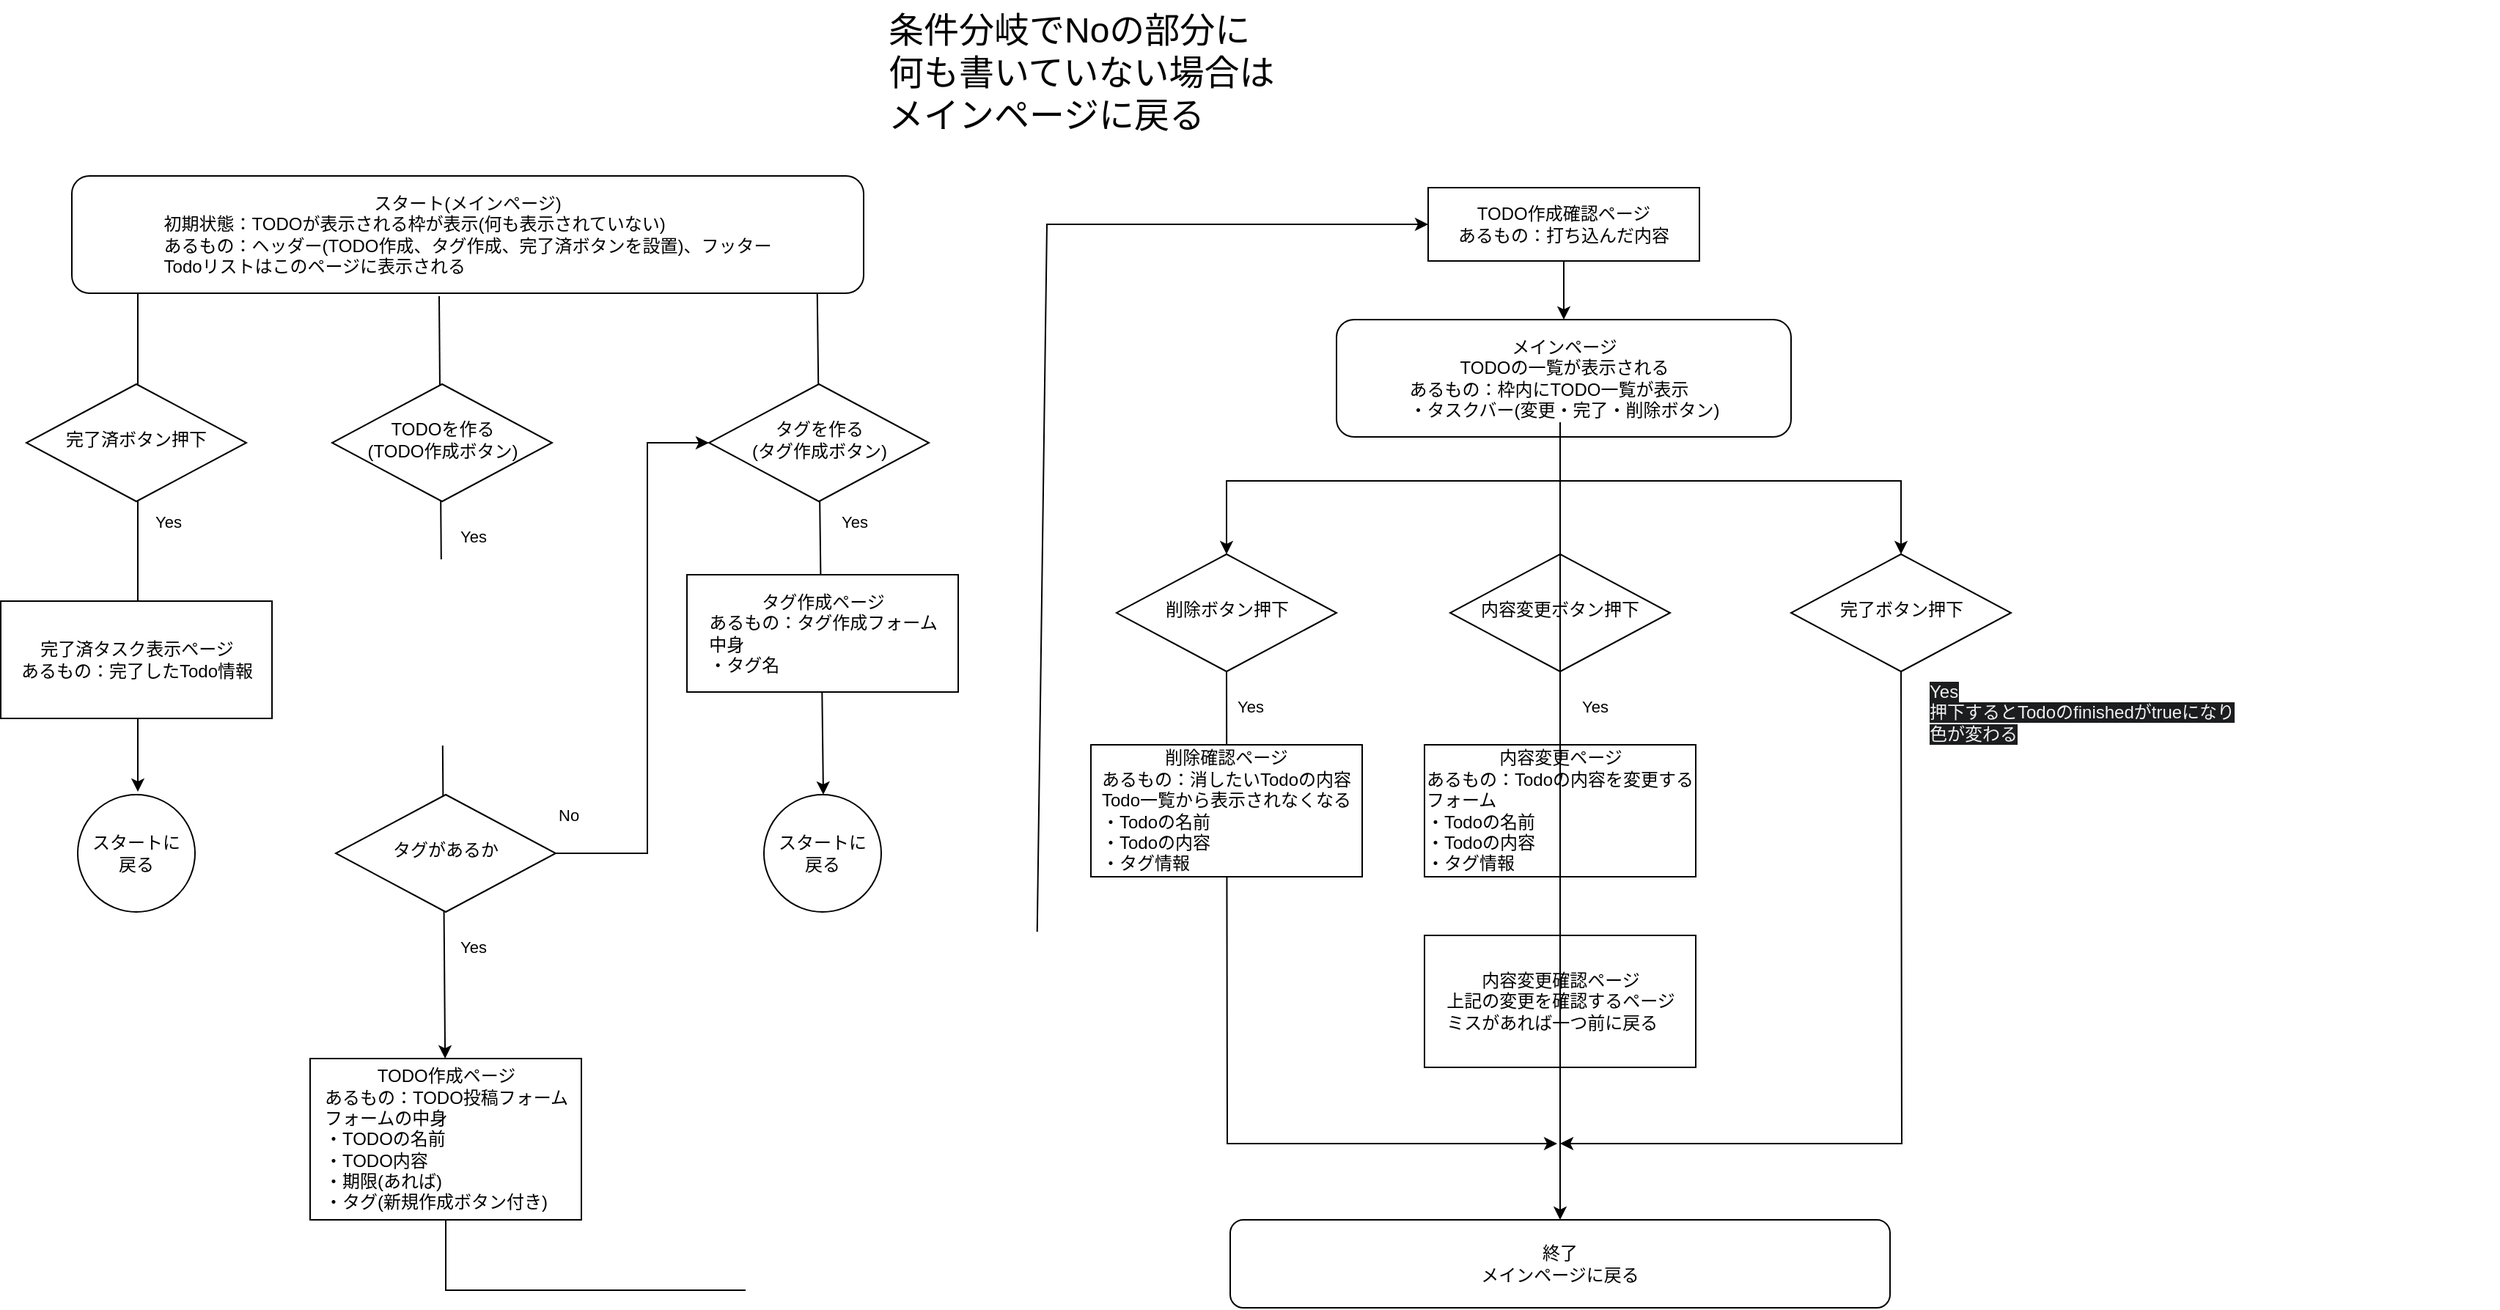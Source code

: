 <mxfile version="24.7.17">
  <diagram id="C5RBs43oDa-KdzZeNtuy" name="Page-1">
    <mxGraphModel dx="2607" dy="1649" grid="1" gridSize="10" guides="1" tooltips="1" connect="1" arrows="1" fold="1" page="1" pageScale="1" pageWidth="2339" pageHeight="3300" math="0" shadow="0">
      <root>
        <mxCell id="WIyWlLk6GJQsqaUBKTNV-0" />
        <mxCell id="WIyWlLk6GJQsqaUBKTNV-1" parent="WIyWlLk6GJQsqaUBKTNV-0" />
        <mxCell id="9SUXiFuQ6x9NMpKyhDSF-46" value="" style="endArrow=classic;html=1;rounded=0;" parent="WIyWlLk6GJQsqaUBKTNV-1" edge="1">
          <mxGeometry width="50" height="50" relative="1" as="geometry">
            <mxPoint x="840" y="610" as="sourcePoint" />
            <mxPoint x="840" y="960" as="targetPoint" />
          </mxGeometry>
        </mxCell>
        <mxCell id="9SUXiFuQ6x9NMpKyhDSF-7" value="" style="endArrow=classic;html=1;rounded=0;exitX=0.854;exitY=0.975;exitDx=0;exitDy=0;exitPerimeter=0;" parent="WIyWlLk6GJQsqaUBKTNV-1" target="OjRCZmDOrxMEn9tFRWj1-35" edge="1">
          <mxGeometry width="50" height="50" relative="1" as="geometry">
            <mxPoint x="1045.5" y="622" as="sourcePoint" />
            <mxPoint x="1049.5" y="1014" as="targetPoint" />
          </mxGeometry>
        </mxCell>
        <mxCell id="9SUXiFuQ6x9NMpKyhDSF-5" value="" style="endArrow=classic;html=1;rounded=0;exitX=0.854;exitY=0.975;exitDx=0;exitDy=0;exitPerimeter=0;" parent="WIyWlLk6GJQsqaUBKTNV-1" edge="1">
          <mxGeometry width="50" height="50" relative="1" as="geometry">
            <mxPoint x="1303.37" y="620" as="sourcePoint" />
            <mxPoint x="1307.5" y="962" as="targetPoint" />
          </mxGeometry>
        </mxCell>
        <mxCell id="OjRCZmDOrxMEn9tFRWj1-36" style="edgeStyle=orthogonalEdgeStyle;rounded=0;orthogonalLoop=1;jettySize=auto;html=1;exitX=0.5;exitY=1;exitDx=0;exitDy=0;" parent="WIyWlLk6GJQsqaUBKTNV-1" source="OjRCZmDOrxMEn9tFRWj1-35" target="OjRCZmDOrxMEn9tFRWj1-35" edge="1">
          <mxGeometry relative="1" as="geometry" />
        </mxCell>
        <mxCell id="OjRCZmDOrxMEn9tFRWj1-58" value="TODOを作る&lt;br&gt;(TODO作成ボタン)" style="rhombus;whiteSpace=wrap;html=1;shadow=0;fontFamily=Helvetica;fontSize=12;align=center;strokeWidth=1;spacing=6;spacingTop=-4;" parent="WIyWlLk6GJQsqaUBKTNV-1" vertex="1">
          <mxGeometry x="972.5" y="682" width="150" height="80" as="geometry" />
        </mxCell>
        <mxCell id="9SUXiFuQ6x9NMpKyhDSF-1" value="タグ作成ページ&lt;br&gt;&lt;div style=&quot;text-align: left;&quot;&gt;&lt;span style=&quot;background-color: initial;&quot;&gt;あるもの：タグ作成フォーム&lt;/span&gt;&lt;/div&gt;&lt;div style=&quot;text-align: left;&quot;&gt;&lt;span style=&quot;background-color: initial;&quot;&gt;中身&lt;/span&gt;&lt;/div&gt;&lt;div style=&quot;text-align: left;&quot;&gt;・タグ名&lt;/div&gt;" style="rounded=0;whiteSpace=wrap;html=1;" parent="WIyWlLk6GJQsqaUBKTNV-1" vertex="1">
          <mxGeometry x="1214.5" y="812" width="185" height="80" as="geometry" />
        </mxCell>
        <mxCell id="9SUXiFuQ6x9NMpKyhDSF-3" value="タグを作る&lt;br&gt;(タグ作成ボタン)" style="rhombus;whiteSpace=wrap;html=1;shadow=0;fontFamily=Helvetica;fontSize=12;align=center;strokeWidth=1;spacing=6;spacingTop=-4;" parent="WIyWlLk6GJQsqaUBKTNV-1" vertex="1">
          <mxGeometry x="1229.5" y="682" width="150" height="80" as="geometry" />
        </mxCell>
        <mxCell id="OjRCZmDOrxMEn9tFRWj1-35" value="TODO作成ページ&lt;br&gt;&lt;div style=&quot;text-align: left;&quot;&gt;&lt;span style=&quot;background-color: initial;&quot;&gt;あるもの：TODO投稿フォーム&lt;/span&gt;&lt;/div&gt;&lt;div style=&quot;text-align: left;&quot;&gt;&lt;span style=&quot;background-color: initial;&quot;&gt;フォームの中身&lt;/span&gt;&lt;/div&gt;&lt;div style=&quot;text-align: left;&quot;&gt;&lt;span style=&quot;background-color: initial;&quot;&gt;・TODOの名前&lt;/span&gt;&lt;/div&gt;&lt;div style=&quot;text-align: left;&quot;&gt;&lt;span style=&quot;background-color: initial;&quot;&gt;・TODO内容&lt;/span&gt;&lt;/div&gt;&lt;div style=&quot;text-align: left;&quot;&gt;&lt;span style=&quot;background-color: initial;&quot;&gt;・期限(あれば)&lt;/span&gt;&lt;/div&gt;&lt;div style=&quot;text-align: left;&quot;&gt;&lt;span style=&quot;background-color: initial;&quot;&gt;・タグ(新規作成ボタン付き)&lt;/span&gt;&lt;/div&gt;" style="rounded=0;whiteSpace=wrap;html=1;" parent="WIyWlLk6GJQsqaUBKTNV-1" vertex="1">
          <mxGeometry x="957.5" y="1142" width="185" height="110" as="geometry" />
        </mxCell>
        <mxCell id="9SUXiFuQ6x9NMpKyhDSF-8" value="タグがあるか" style="rhombus;whiteSpace=wrap;html=1;shadow=0;fontFamily=Helvetica;fontSize=12;align=center;strokeWidth=1;spacing=6;spacingTop=-4;" parent="WIyWlLk6GJQsqaUBKTNV-1" vertex="1">
          <mxGeometry x="975" y="962" width="150" height="80" as="geometry" />
        </mxCell>
        <mxCell id="9SUXiFuQ6x9NMpKyhDSF-10" value="スタートに&lt;div&gt;戻る&lt;/div&gt;" style="ellipse;whiteSpace=wrap;html=1;aspect=fixed;" parent="WIyWlLk6GJQsqaUBKTNV-1" vertex="1">
          <mxGeometry x="1267" y="962" width="80" height="80" as="geometry" />
        </mxCell>
        <mxCell id="9SUXiFuQ6x9NMpKyhDSF-11" value="" style="endArrow=classic;html=1;rounded=0;exitX=1;exitY=0.5;exitDx=0;exitDy=0;entryX=0;entryY=0.5;entryDx=0;entryDy=0;" parent="WIyWlLk6GJQsqaUBKTNV-1" source="9SUXiFuQ6x9NMpKyhDSF-8" target="9SUXiFuQ6x9NMpKyhDSF-3" edge="1">
          <mxGeometry width="50" height="50" relative="1" as="geometry">
            <mxPoint x="1267.5" y="1142" as="sourcePoint" />
            <mxPoint x="1317.5" y="1092" as="targetPoint" />
            <Array as="points">
              <mxPoint x="1187.5" y="1002" />
              <mxPoint x="1187.5" y="722" />
            </Array>
          </mxGeometry>
        </mxCell>
        <mxCell id="9SUXiFuQ6x9NMpKyhDSF-12" value="&lt;div style=&quot;text-align: center;&quot;&gt;&lt;span style=&quot;background-color: initial; font-size: 11px; text-wrap: nowrap;&quot;&gt;Yes&lt;/span&gt;&lt;/div&gt;" style="text;whiteSpace=wrap;html=1;" parent="WIyWlLk6GJQsqaUBKTNV-1" vertex="1">
          <mxGeometry x="1057.5" y="772" width="50" height="40" as="geometry" />
        </mxCell>
        <mxCell id="9SUXiFuQ6x9NMpKyhDSF-13" value="&lt;div style=&quot;font-size: 24px;&quot;&gt;&lt;span style=&quot;background-color: initial; text-wrap: nowrap;&quot;&gt;&lt;font style=&quot;font-size: 24px;&quot;&gt;条件分岐でNoの部分に&lt;/font&gt;&lt;/span&gt;&lt;/div&gt;&lt;div style=&quot;font-size: 24px;&quot;&gt;&lt;font style=&quot;font-size: 24px;&quot;&gt;&lt;span style=&quot;background-color: initial; text-wrap: nowrap;&quot;&gt;何も書いていない場合は&lt;/span&gt;&lt;/font&gt;&lt;/div&gt;&lt;div style=&quot;font-size: 24px;&quot;&gt;&lt;font style=&quot;font-size: 24px;&quot;&gt;&lt;span style=&quot;background-color: initial; text-wrap: nowrap;&quot;&gt;メインページ&lt;/span&gt;&lt;span style=&quot;text-wrap: nowrap; background-color: initial;&quot;&gt;に戻る&lt;/span&gt;&lt;/font&gt;&lt;/div&gt;" style="text;whiteSpace=wrap;html=1;align=left;" parent="WIyWlLk6GJQsqaUBKTNV-1" vertex="1">
          <mxGeometry x="1350" y="420" width="277.5" height="130" as="geometry" />
        </mxCell>
        <mxCell id="9SUXiFuQ6x9NMpKyhDSF-14" value="&lt;div style=&quot;text-align: center;&quot;&gt;&lt;span style=&quot;background-color: initial; font-size: 11px; text-wrap: nowrap;&quot;&gt;Yes&lt;/span&gt;&lt;/div&gt;" style="text;whiteSpace=wrap;html=1;" parent="WIyWlLk6GJQsqaUBKTNV-1" vertex="1">
          <mxGeometry x="1057.5" y="1052" width="50" height="40" as="geometry" />
        </mxCell>
        <mxCell id="9SUXiFuQ6x9NMpKyhDSF-15" value="&lt;div style=&quot;text-align: center;&quot;&gt;&lt;span style=&quot;background-color: initial; font-size: 11px; text-wrap: nowrap;&quot;&gt;Yes&lt;/span&gt;&lt;/div&gt;" style="text;whiteSpace=wrap;html=1;" parent="WIyWlLk6GJQsqaUBKTNV-1" vertex="1">
          <mxGeometry x="1317.5" y="762" width="50" height="40" as="geometry" />
        </mxCell>
        <mxCell id="9SUXiFuQ6x9NMpKyhDSF-24" value="&lt;div style=&quot;text-align: center;&quot;&gt;&lt;span style=&quot;background-color: initial; font-size: 11px; text-wrap: nowrap;&quot;&gt;No&lt;/span&gt;&lt;/div&gt;" style="text;whiteSpace=wrap;html=1;" parent="WIyWlLk6GJQsqaUBKTNV-1" vertex="1">
          <mxGeometry x="1125" y="962" width="50" height="40" as="geometry" />
        </mxCell>
        <mxCell id="9SUXiFuQ6x9NMpKyhDSF-44" value="完了済ボタン押下" style="rhombus;whiteSpace=wrap;html=1;shadow=0;fontFamily=Helvetica;fontSize=12;align=center;strokeWidth=1;spacing=6;spacingTop=-4;" parent="WIyWlLk6GJQsqaUBKTNV-1" vertex="1">
          <mxGeometry x="764" y="682" width="150" height="80" as="geometry" />
        </mxCell>
        <mxCell id="9SUXiFuQ6x9NMpKyhDSF-45" value="完了済タスク表示ページ&lt;div&gt;あるもの：完了したTodo情報&lt;/div&gt;" style="rounded=0;whiteSpace=wrap;html=1;" parent="WIyWlLk6GJQsqaUBKTNV-1" vertex="1">
          <mxGeometry x="746.5" y="830" width="185" height="80" as="geometry" />
        </mxCell>
        <mxCell id="9SUXiFuQ6x9NMpKyhDSF-47" value="スタートに&lt;div&gt;戻る&lt;/div&gt;" style="ellipse;whiteSpace=wrap;html=1;aspect=fixed;" parent="WIyWlLk6GJQsqaUBKTNV-1" vertex="1">
          <mxGeometry x="799" y="962" width="80" height="80" as="geometry" />
        </mxCell>
        <mxCell id="9SUXiFuQ6x9NMpKyhDSF-51" value="スタート(メインページ)&lt;br&gt;&lt;div style=&quot;text-align: left;&quot;&gt;&lt;span style=&quot;background-color: initial;&quot;&gt;初期状態：TODOが表示される枠が表示(何も表示されていない)&lt;/span&gt;&lt;/div&gt;&lt;div style=&quot;text-align: left;&quot;&gt;あるもの：ヘッダー(TODO作成、タグ作成、完了済ボタンを設置)、フッター&lt;/div&gt;&lt;div style=&quot;text-align: left;&quot;&gt;Todoリストはこのページに表示される&lt;/div&gt;" style="rounded=1;whiteSpace=wrap;html=1;fontSize=12;glass=0;strokeWidth=1;shadow=0;align=center;" parent="WIyWlLk6GJQsqaUBKTNV-1" vertex="1">
          <mxGeometry x="795" y="540" width="540" height="80" as="geometry" />
        </mxCell>
        <mxCell id="9SUXiFuQ6x9NMpKyhDSF-52" value="&lt;div style=&quot;text-align: center;&quot;&gt;&lt;span style=&quot;background-color: initial; font-size: 11px; text-wrap: nowrap;&quot;&gt;Yes&lt;/span&gt;&lt;/div&gt;" style="text;whiteSpace=wrap;html=1;" parent="WIyWlLk6GJQsqaUBKTNV-1" vertex="1">
          <mxGeometry x="850" y="762" width="50" height="40" as="geometry" />
        </mxCell>
        <mxCell id="rF5VtRmdHatiM0bZJOoB-0" value="" style="endArrow=classic;html=1;rounded=0;exitX=0.5;exitY=1;exitDx=0;exitDy=0;" edge="1" parent="WIyWlLk6GJQsqaUBKTNV-1" source="rF5VtRmdHatiM0bZJOoB-7">
          <mxGeometry width="50" height="50" relative="1" as="geometry">
            <mxPoint x="1582" y="888" as="sourcePoint" />
            <mxPoint x="1808" y="1200" as="targetPoint" />
            <Array as="points">
              <mxPoint x="1583" y="1200" />
            </Array>
          </mxGeometry>
        </mxCell>
        <mxCell id="rF5VtRmdHatiM0bZJOoB-1" value="" style="endArrow=classic;html=1;rounded=0;exitX=0.5;exitY=1;exitDx=0;exitDy=0;" edge="1" parent="WIyWlLk6GJQsqaUBKTNV-1" source="rF5VtRmdHatiM0bZJOoB-8">
          <mxGeometry width="50" height="50" relative="1" as="geometry">
            <mxPoint x="1827.5" y="1028" as="sourcePoint" />
            <mxPoint x="1810" y="1200" as="targetPoint" />
            <Array as="points">
              <mxPoint x="2043" y="1200" />
            </Array>
          </mxGeometry>
        </mxCell>
        <mxCell id="rF5VtRmdHatiM0bZJOoB-3" value="内容変更ボタン押下" style="rhombus;whiteSpace=wrap;html=1;shadow=0;fontFamily=Helvetica;fontSize=12;align=center;strokeWidth=1;spacing=6;spacingTop=-4;" vertex="1" parent="WIyWlLk6GJQsqaUBKTNV-1">
          <mxGeometry x="1735" y="798" width="150" height="80" as="geometry" />
        </mxCell>
        <mxCell id="rF5VtRmdHatiM0bZJOoB-4" value="&lt;div style=&quot;text-align: center;&quot;&gt;&lt;br&gt;&lt;/div&gt;" style="text;whiteSpace=wrap;html=1;" vertex="1" parent="WIyWlLk6GJQsqaUBKTNV-1">
          <mxGeometry x="1587.5" y="668" width="50" height="40" as="geometry" />
        </mxCell>
        <mxCell id="rF5VtRmdHatiM0bZJOoB-5" value="&lt;div style=&quot;text-align: center;&quot;&gt;&lt;span style=&quot;background-color: initial; font-size: 11px; text-wrap: nowrap;&quot;&gt;Yes&lt;/span&gt;&lt;/div&gt;" style="text;whiteSpace=wrap;html=1;" vertex="1" parent="WIyWlLk6GJQsqaUBKTNV-1">
          <mxGeometry x="1822.5" y="888" width="50" height="40" as="geometry" />
        </mxCell>
        <mxCell id="rF5VtRmdHatiM0bZJOoB-6" value="" style="endArrow=classic;html=1;rounded=0;entryX=0.5;entryY=0;entryDx=0;entryDy=0;" edge="1" parent="WIyWlLk6GJQsqaUBKTNV-1" target="rF5VtRmdHatiM0bZJOoB-8">
          <mxGeometry width="50" height="50" relative="1" as="geometry">
            <mxPoint x="1807.5" y="748" as="sourcePoint" />
            <mxPoint x="1957.5" y="738" as="targetPoint" />
            <Array as="points">
              <mxPoint x="2042.5" y="748" />
            </Array>
          </mxGeometry>
        </mxCell>
        <mxCell id="rF5VtRmdHatiM0bZJOoB-7" value="削除ボタン押下" style="rhombus;whiteSpace=wrap;html=1;shadow=0;fontFamily=Helvetica;fontSize=12;align=center;strokeWidth=1;spacing=6;spacingTop=-4;" vertex="1" parent="WIyWlLk6GJQsqaUBKTNV-1">
          <mxGeometry x="1507.5" y="798" width="150" height="80" as="geometry" />
        </mxCell>
        <mxCell id="rF5VtRmdHatiM0bZJOoB-8" value="完了ボタン押下" style="rhombus;whiteSpace=wrap;html=1;shadow=0;fontFamily=Helvetica;fontSize=12;align=center;strokeWidth=1;spacing=6;spacingTop=-4;" vertex="1" parent="WIyWlLk6GJQsqaUBKTNV-1">
          <mxGeometry x="1967.5" y="798" width="150" height="80" as="geometry" />
        </mxCell>
        <mxCell id="rF5VtRmdHatiM0bZJOoB-9" value="" style="endArrow=classic;html=1;rounded=0;entryX=0.5;entryY=0;entryDx=0;entryDy=0;" edge="1" parent="WIyWlLk6GJQsqaUBKTNV-1" target="rF5VtRmdHatiM0bZJOoB-7">
          <mxGeometry width="50" height="50" relative="1" as="geometry">
            <mxPoint x="1807.5" y="748" as="sourcePoint" />
            <mxPoint x="2012.5" y="808" as="targetPoint" />
            <Array as="points">
              <mxPoint x="1582.5" y="748" />
            </Array>
          </mxGeometry>
        </mxCell>
        <mxCell id="rF5VtRmdHatiM0bZJOoB-10" value="&lt;span style=&quot;text-align: left;&quot;&gt;メインページ&lt;/span&gt;&lt;div&gt;&lt;span style=&quot;text-align: left;&quot;&gt;TODOの一覧が表示される&lt;/span&gt;&lt;div style=&quot;text-align: left;&quot;&gt;あるもの：枠内にTODO一覧が表示&lt;br&gt;・タスクバー(変更・完了・削除ボタン)&lt;/div&gt;&lt;/div&gt;" style="rounded=1;whiteSpace=wrap;html=1;" vertex="1" parent="WIyWlLk6GJQsqaUBKTNV-1">
          <mxGeometry x="1657.5" y="638" width="310" height="80" as="geometry" />
        </mxCell>
        <mxCell id="rF5VtRmdHatiM0bZJOoB-11" value="TODO作成確認ページ&lt;br&gt;&lt;div style=&quot;text-align: left;&quot;&gt;&lt;span style=&quot;background-color: initial;&quot;&gt;あるもの：打ち込んだ内容&lt;/span&gt;&lt;/div&gt;" style="rounded=0;whiteSpace=wrap;html=1;" vertex="1" parent="WIyWlLk6GJQsqaUBKTNV-1">
          <mxGeometry x="1720" y="548" width="185" height="50" as="geometry" />
        </mxCell>
        <mxCell id="rF5VtRmdHatiM0bZJOoB-12" value="" style="endArrow=classic;html=1;rounded=0;entryX=0.5;entryY=0;entryDx=0;entryDy=0;exitX=0.5;exitY=1;exitDx=0;exitDy=0;" edge="1" parent="WIyWlLk6GJQsqaUBKTNV-1" source="rF5VtRmdHatiM0bZJOoB-11" target="rF5VtRmdHatiM0bZJOoB-10">
          <mxGeometry width="50" height="50" relative="1" as="geometry">
            <mxPoint x="1857.5" y="618" as="sourcePoint" />
            <mxPoint x="1812.5" y="598" as="targetPoint" />
          </mxGeometry>
        </mxCell>
        <mxCell id="rF5VtRmdHatiM0bZJOoB-13" value="削除確認ページ&lt;br&gt;&lt;div style=&quot;text-align: left;&quot;&gt;&lt;span style=&quot;background-color: initial;&quot;&gt;あるもの：消したいTodoの内容&lt;br&gt;Todo一覧から表示されなくなる&lt;/span&gt;&lt;/div&gt;&lt;div style=&quot;text-align: left;&quot;&gt;&lt;span style=&quot;background-color: initial;&quot;&gt;・Todoの名前&lt;/span&gt;&lt;/div&gt;&lt;div style=&quot;text-align: left;&quot;&gt;&lt;span style=&quot;background-color: initial;&quot;&gt;・Todoの内容&lt;/span&gt;&lt;/div&gt;&lt;div style=&quot;text-align: left;&quot;&gt;&lt;span style=&quot;background-color: initial;&quot;&gt;・タグ情報&lt;/span&gt;&lt;/div&gt;" style="rounded=0;whiteSpace=wrap;html=1;" vertex="1" parent="WIyWlLk6GJQsqaUBKTNV-1">
          <mxGeometry x="1490" y="928" width="185" height="90" as="geometry" />
        </mxCell>
        <mxCell id="rF5VtRmdHatiM0bZJOoB-14" value="内容変更ページ&lt;br&gt;&lt;div style=&quot;text-align: left;&quot;&gt;&lt;span style=&quot;background-color: initial;&quot;&gt;あるもの：Todoの内容を変更するフォーム&lt;br&gt;&lt;/span&gt;&lt;/div&gt;&lt;div style=&quot;text-align: left;&quot;&gt;&lt;span style=&quot;background-color: initial;&quot;&gt;・Todoの名前&lt;/span&gt;&lt;/div&gt;&lt;div style=&quot;text-align: left;&quot;&gt;&lt;span style=&quot;background-color: initial;&quot;&gt;・Todoの内容&lt;/span&gt;&lt;/div&gt;&lt;div style=&quot;text-align: left;&quot;&gt;&lt;span style=&quot;background-color: initial;&quot;&gt;・タグ情報&lt;/span&gt;&lt;/div&gt;" style="rounded=0;whiteSpace=wrap;html=1;" vertex="1" parent="WIyWlLk6GJQsqaUBKTNV-1">
          <mxGeometry x="1717.5" y="928" width="185" height="90" as="geometry" />
        </mxCell>
        <mxCell id="rF5VtRmdHatiM0bZJOoB-15" value="内容変更確認ページ&lt;br&gt;&lt;div style=&quot;text-align: left;&quot;&gt;上記の変更を確認するページ&lt;/div&gt;&lt;div style=&quot;text-align: left;&quot;&gt;ミスがあれば一つ前に戻る&lt;/div&gt;" style="rounded=0;whiteSpace=wrap;html=1;" vertex="1" parent="WIyWlLk6GJQsqaUBKTNV-1">
          <mxGeometry x="1717.5" y="1058" width="185" height="90" as="geometry" />
        </mxCell>
        <mxCell id="rF5VtRmdHatiM0bZJOoB-16" value="&lt;span style=&quot;color: rgb(240, 240, 240); font-family: Helvetica; font-size: 12px; font-style: normal; font-variant-ligatures: normal; font-variant-caps: normal; font-weight: 400; letter-spacing: normal; orphans: 2; text-align: left; text-indent: 0px; text-transform: none; widows: 2; word-spacing: 0px; -webkit-text-stroke-width: 0px; white-space: normal; background-color: rgb(27, 29, 30); text-decoration-thickness: initial; text-decoration-style: initial; text-decoration-color: initial; display: inline !important; float: none;&quot;&gt;Yes&lt;br&gt;押下するとTodoのfinishedがtrueになり&lt;/span&gt;&lt;div&gt;&lt;span style=&quot;color: rgb(240, 240, 240); font-family: Helvetica; font-size: 12px; font-style: normal; font-variant-ligatures: normal; font-variant-caps: normal; font-weight: 400; letter-spacing: normal; orphans: 2; text-align: left; text-indent: 0px; text-transform: none; widows: 2; word-spacing: 0px; -webkit-text-stroke-width: 0px; white-space: normal; background-color: rgb(27, 29, 30); text-decoration-thickness: initial; text-decoration-style: initial; text-decoration-color: initial; display: inline !important; float: none;&quot;&gt;色が変わる&lt;/span&gt;&lt;/div&gt;" style="text;whiteSpace=wrap;html=1;" vertex="1" parent="WIyWlLk6GJQsqaUBKTNV-1">
          <mxGeometry x="2060" y="878" width="390" height="40" as="geometry" />
        </mxCell>
        <mxCell id="rF5VtRmdHatiM0bZJOoB-17" value="&lt;div style=&quot;text-align: center;&quot;&gt;&lt;span style=&quot;background-color: initial; font-size: 11px; text-wrap: nowrap;&quot;&gt;Yes&lt;/span&gt;&lt;/div&gt;" style="text;whiteSpace=wrap;html=1;" vertex="1" parent="WIyWlLk6GJQsqaUBKTNV-1">
          <mxGeometry x="1587.5" y="888" width="50" height="40" as="geometry" />
        </mxCell>
        <mxCell id="rF5VtRmdHatiM0bZJOoB-19" value="" style="endArrow=classic;html=1;rounded=0;exitX=0.5;exitY=1;exitDx=0;exitDy=0;" edge="1" parent="WIyWlLk6GJQsqaUBKTNV-1" target="rF5VtRmdHatiM0bZJOoB-18">
          <mxGeometry width="50" height="50" relative="1" as="geometry">
            <mxPoint x="1810" y="708" as="sourcePoint" />
            <mxPoint x="1810.5" y="1358" as="targetPoint" />
          </mxGeometry>
        </mxCell>
        <mxCell id="rF5VtRmdHatiM0bZJOoB-18" value="終了&lt;div&gt;メインページに戻る&lt;/div&gt;" style="rounded=1;whiteSpace=wrap;html=1;" vertex="1" parent="WIyWlLk6GJQsqaUBKTNV-1">
          <mxGeometry x="1585" y="1252" width="450" height="60" as="geometry" />
        </mxCell>
        <mxCell id="rF5VtRmdHatiM0bZJOoB-20" value="" style="endArrow=classic;html=1;rounded=0;exitX=0.5;exitY=1;exitDx=0;exitDy=0;entryX=0;entryY=0.5;entryDx=0;entryDy=0;" edge="1" parent="WIyWlLk6GJQsqaUBKTNV-1" source="OjRCZmDOrxMEn9tFRWj1-35" target="rF5VtRmdHatiM0bZJOoB-11">
          <mxGeometry width="50" height="50" relative="1" as="geometry">
            <mxPoint x="1280" y="1400" as="sourcePoint" />
            <mxPoint x="1330" y="1350" as="targetPoint" />
            <Array as="points">
              <mxPoint x="1050" y="1300" />
              <mxPoint x="1450" y="1300" />
              <mxPoint x="1460" y="573" />
            </Array>
          </mxGeometry>
        </mxCell>
      </root>
    </mxGraphModel>
  </diagram>
</mxfile>
